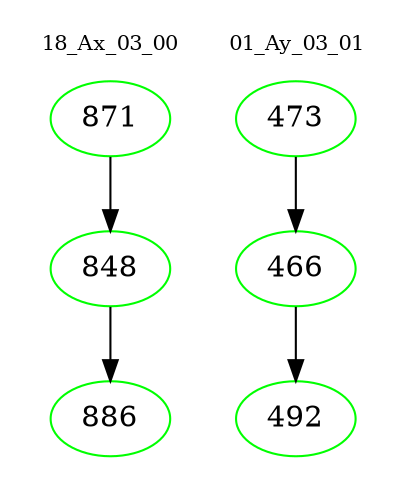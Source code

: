 digraph{
subgraph cluster_0 {
color = white
label = "18_Ax_03_00";
fontsize=10;
T0_871 [label="871", color="green"]
T0_871 -> T0_848 [color="black"]
T0_848 [label="848", color="green"]
T0_848 -> T0_886 [color="black"]
T0_886 [label="886", color="green"]
}
subgraph cluster_1 {
color = white
label = "01_Ay_03_01";
fontsize=10;
T1_473 [label="473", color="green"]
T1_473 -> T1_466 [color="black"]
T1_466 [label="466", color="green"]
T1_466 -> T1_492 [color="black"]
T1_492 [label="492", color="green"]
}
}
